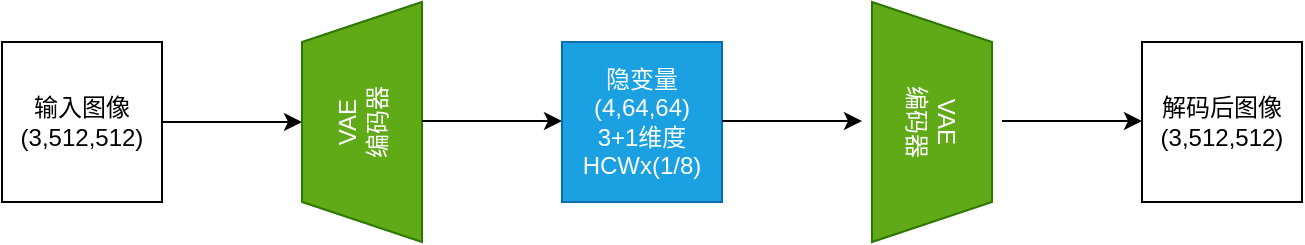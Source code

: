 <mxfile version="21.6.8" type="device">
  <diagram name="第 1 页" id="VFQuH69P2z3rwbPTbHgK">
    <mxGraphModel dx="1206" dy="702" grid="1" gridSize="10" guides="1" tooltips="1" connect="1" arrows="1" fold="1" page="1" pageScale="1" pageWidth="1169" pageHeight="827" math="0" shadow="0">
      <root>
        <mxCell id="0" />
        <mxCell id="1" parent="0" />
        <mxCell id="RkvoKh5d6IfkEUN51Yku-1" value="输入图像&lt;br&gt;(3,512,512)" style="whiteSpace=wrap;html=1;aspect=fixed;" vertex="1" parent="1">
          <mxGeometry x="120" y="160" width="80" height="80" as="geometry" />
        </mxCell>
        <mxCell id="RkvoKh5d6IfkEUN51Yku-3" value="" style="endArrow=classic;html=1;rounded=0;exitX=1;exitY=0.5;exitDx=0;exitDy=0;" edge="1" parent="1" source="RkvoKh5d6IfkEUN51Yku-1">
          <mxGeometry width="50" height="50" relative="1" as="geometry">
            <mxPoint x="220" y="200" as="sourcePoint" />
            <mxPoint x="270" y="200" as="targetPoint" />
          </mxGeometry>
        </mxCell>
        <mxCell id="RkvoKh5d6IfkEUN51Yku-4" value="VAE&lt;br&gt;编码器" style="shape=trapezoid;perimeter=trapezoidPerimeter;whiteSpace=wrap;html=1;fixedSize=1;rotation=-90;fillColor=#60a917;fontColor=#ffffff;strokeColor=#2D7600;" vertex="1" parent="1">
          <mxGeometry x="240" y="170" width="120" height="60" as="geometry" />
        </mxCell>
        <mxCell id="RkvoKh5d6IfkEUN51Yku-5" value="" style="endArrow=classic;html=1;rounded=0;exitX=1;exitY=0.5;exitDx=0;exitDy=0;" edge="1" parent="1">
          <mxGeometry width="50" height="50" relative="1" as="geometry">
            <mxPoint x="330" y="199.5" as="sourcePoint" />
            <mxPoint x="400" y="199.5" as="targetPoint" />
          </mxGeometry>
        </mxCell>
        <mxCell id="RkvoKh5d6IfkEUN51Yku-6" value="隐变量&lt;br&gt;(4,64,64)&lt;br&gt;3+1维度&lt;br&gt;HCWx(1/8)" style="whiteSpace=wrap;html=1;aspect=fixed;fillColor=#1ba1e2;fontColor=#ffffff;strokeColor=#006EAF;" vertex="1" parent="1">
          <mxGeometry x="400" y="160" width="80" height="80" as="geometry" />
        </mxCell>
        <mxCell id="RkvoKh5d6IfkEUN51Yku-7" value="VAE&lt;br&gt;编码器" style="shape=trapezoid;perimeter=trapezoidPerimeter;whiteSpace=wrap;html=1;fixedSize=1;rotation=90;fillColor=#60a917;fontColor=#ffffff;strokeColor=#2D7600;" vertex="1" parent="1">
          <mxGeometry x="525" y="170" width="120" height="60" as="geometry" />
        </mxCell>
        <mxCell id="RkvoKh5d6IfkEUN51Yku-8" value="" style="endArrow=classic;html=1;rounded=0;exitX=1;exitY=0.5;exitDx=0;exitDy=0;" edge="1" parent="1">
          <mxGeometry width="50" height="50" relative="1" as="geometry">
            <mxPoint x="480" y="199.5" as="sourcePoint" />
            <mxPoint x="550" y="199.5" as="targetPoint" />
          </mxGeometry>
        </mxCell>
        <mxCell id="RkvoKh5d6IfkEUN51Yku-9" value="" style="endArrow=classic;html=1;rounded=0;exitX=1;exitY=0.5;exitDx=0;exitDy=0;" edge="1" parent="1">
          <mxGeometry width="50" height="50" relative="1" as="geometry">
            <mxPoint x="620" y="199.5" as="sourcePoint" />
            <mxPoint x="690" y="199.5" as="targetPoint" />
          </mxGeometry>
        </mxCell>
        <mxCell id="RkvoKh5d6IfkEUN51Yku-10" value="解码后图像&lt;br&gt;(3,512,512)" style="whiteSpace=wrap;html=1;aspect=fixed;" vertex="1" parent="1">
          <mxGeometry x="690" y="160" width="80" height="80" as="geometry" />
        </mxCell>
      </root>
    </mxGraphModel>
  </diagram>
</mxfile>
